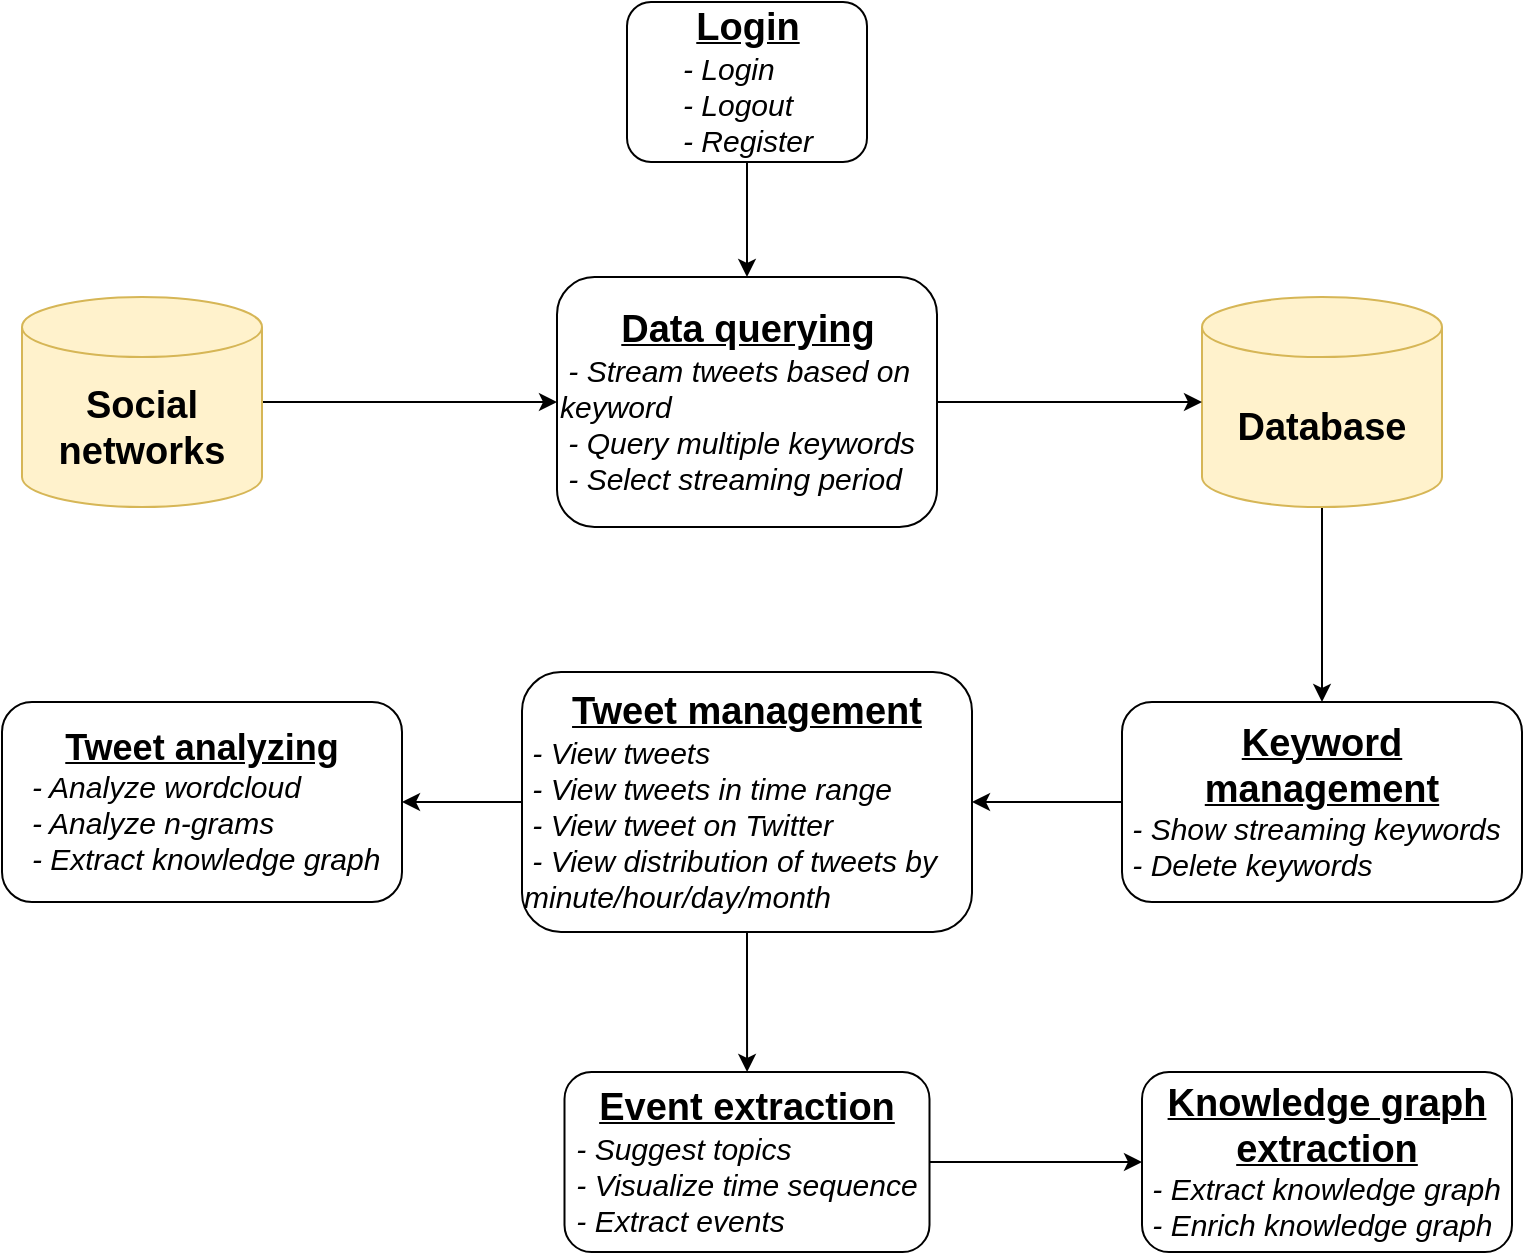 <mxfile version="13.9.8" type="device"><diagram id="mLuOgdfC86GHwHMmwXJD" name="system_architecture"><mxGraphModel dx="786" dy="1534" grid="1" gridSize="10" guides="1" tooltips="1" connect="1" arrows="1" fold="1" page="1" pageScale="1" pageWidth="850" pageHeight="1100" math="0" shadow="0"><root><mxCell id="C7v54B3XZzYP8VV9n65y-0"/><mxCell id="C7v54B3XZzYP8VV9n65y-1" parent="C7v54B3XZzYP8VV9n65y-0"/><mxCell id="R8j-Cwz_3PX4E69XIfiY-5" style="edgeStyle=orthogonalEdgeStyle;rounded=0;orthogonalLoop=1;jettySize=auto;html=1;entryX=0.5;entryY=0;entryDx=0;entryDy=0;fontSize=15;" parent="C7v54B3XZzYP8VV9n65y-1" source="JuMJIosyqJPILgB8pWZU-0" target="R8j-Cwz_3PX4E69XIfiY-1" edge="1"><mxGeometry relative="1" as="geometry"/></mxCell><mxCell id="JuMJIosyqJPILgB8pWZU-0" value="&lt;font style=&quot;font-size: 19px&quot;&gt;&lt;b&gt;&lt;u&gt;Login&lt;/u&gt;&lt;/b&gt;&lt;/font&gt;&lt;br&gt;&lt;div style=&quot;text-align: left&quot;&gt;&lt;span&gt;&lt;i&gt;- Login&lt;/i&gt;&lt;/span&gt;&lt;/div&gt;&lt;div style=&quot;text-align: left&quot;&gt;&lt;span&gt;&lt;i&gt;- Logout&lt;/i&gt;&lt;/span&gt;&lt;/div&gt;&lt;div style=&quot;text-align: left&quot;&gt;&lt;span&gt;&lt;i&gt;- Register&lt;/i&gt;&lt;/span&gt;&lt;/div&gt;" style="rounded=1;whiteSpace=wrap;html=1;glass=0;fontSize=15;align=center;" parent="C7v54B3XZzYP8VV9n65y-1" vertex="1"><mxGeometry x="332.5" y="-20" width="120" height="80" as="geometry"/></mxCell><mxCell id="R8j-Cwz_3PX4E69XIfiY-7" style="edgeStyle=orthogonalEdgeStyle;rounded=0;orthogonalLoop=1;jettySize=auto;html=1;fontSize=15;" parent="C7v54B3XZzYP8VV9n65y-1" source="R8j-Cwz_3PX4E69XIfiY-0" target="R8j-Cwz_3PX4E69XIfiY-6" edge="1"><mxGeometry relative="1" as="geometry"/></mxCell><mxCell id="R8j-Cwz_3PX4E69XIfiY-0" value="&lt;b&gt;Database&lt;/b&gt;" style="shape=cylinder3;whiteSpace=wrap;html=1;boundedLbl=1;backgroundOutline=1;size=15;glass=0;fontSize=19;align=center;fillColor=#fff2cc;strokeColor=#d6b656;" parent="C7v54B3XZzYP8VV9n65y-1" vertex="1"><mxGeometry x="620" y="127.5" width="120" height="105" as="geometry"/></mxCell><mxCell id="R8j-Cwz_3PX4E69XIfiY-4" style="edgeStyle=orthogonalEdgeStyle;rounded=0;orthogonalLoop=1;jettySize=auto;html=1;entryX=0;entryY=0.5;entryDx=0;entryDy=0;entryPerimeter=0;fontSize=15;" parent="C7v54B3XZzYP8VV9n65y-1" source="R8j-Cwz_3PX4E69XIfiY-1" target="R8j-Cwz_3PX4E69XIfiY-0" edge="1"><mxGeometry relative="1" as="geometry"/></mxCell><mxCell id="R8j-Cwz_3PX4E69XIfiY-1" value="&lt;b&gt;&lt;font style=&quot;font-size: 19px&quot;&gt;&lt;u&gt;Data querying&lt;/u&gt;&lt;/font&gt;&lt;/b&gt;&lt;br&gt;&lt;div style=&quot;text-align: left&quot;&gt;&lt;i&gt;&lt;span&gt;&amp;nbsp;- Stream tweets based on keyword&lt;/span&gt;&lt;br&gt;&lt;span&gt;&amp;nbsp;- Query multiple keywords&lt;/span&gt;&lt;br&gt;&lt;span&gt;&amp;nbsp;- Select streaming period&lt;/span&gt;&lt;/i&gt;&lt;br&gt;&lt;/div&gt;" style="rounded=1;whiteSpace=wrap;html=1;glass=0;fontSize=15;align=center;" parent="C7v54B3XZzYP8VV9n65y-1" vertex="1"><mxGeometry x="297.5" y="117.5" width="190" height="125" as="geometry"/></mxCell><mxCell id="R8j-Cwz_3PX4E69XIfiY-3" style="edgeStyle=orthogonalEdgeStyle;rounded=0;orthogonalLoop=1;jettySize=auto;html=1;entryX=0;entryY=0.5;entryDx=0;entryDy=0;fontSize=15;" parent="C7v54B3XZzYP8VV9n65y-1" source="R8j-Cwz_3PX4E69XIfiY-2" target="R8j-Cwz_3PX4E69XIfiY-1" edge="1"><mxGeometry relative="1" as="geometry"/></mxCell><mxCell id="R8j-Cwz_3PX4E69XIfiY-2" value="&lt;b&gt;Social networks&lt;/b&gt;" style="shape=cylinder3;whiteSpace=wrap;html=1;boundedLbl=1;backgroundOutline=1;size=15;glass=0;fontSize=19;align=center;fillColor=#fff2cc;strokeColor=#d6b656;" parent="C7v54B3XZzYP8VV9n65y-1" vertex="1"><mxGeometry x="30" y="127.5" width="120" height="105" as="geometry"/></mxCell><mxCell id="R8j-Cwz_3PX4E69XIfiY-12" style="edgeStyle=orthogonalEdgeStyle;rounded=0;orthogonalLoop=1;jettySize=auto;html=1;fontSize=15;entryX=1;entryY=0.5;entryDx=0;entryDy=0;" parent="C7v54B3XZzYP8VV9n65y-1" source="R8j-Cwz_3PX4E69XIfiY-6" target="R8j-Cwz_3PX4E69XIfiY-8" edge="1"><mxGeometry relative="1" as="geometry"><mxPoint x="430" y="420" as="targetPoint"/></mxGeometry></mxCell><mxCell id="R8j-Cwz_3PX4E69XIfiY-6" value="&lt;u&gt;&lt;b&gt;&lt;font style=&quot;font-size: 19px&quot;&gt;Keyword management&lt;/font&gt;&lt;/b&gt;&lt;br&gt;&lt;/u&gt;&lt;div style=&quot;text-align: left&quot;&gt;&lt;span&gt;&lt;i&gt;&amp;nbsp;- Show streaming keywords&lt;/i&gt;&lt;/span&gt;&lt;/div&gt;&lt;div style=&quot;text-align: left&quot;&gt;&lt;span&gt;&lt;i&gt;&amp;nbsp;- Delete keywords&lt;/i&gt;&lt;/span&gt;&lt;/div&gt;" style="rounded=1;whiteSpace=wrap;html=1;glass=0;fontSize=15;align=center;" parent="C7v54B3XZzYP8VV9n65y-1" vertex="1"><mxGeometry x="580" y="330" width="200" height="100" as="geometry"/></mxCell><mxCell id="R8j-Cwz_3PX4E69XIfiY-13" style="edgeStyle=orthogonalEdgeStyle;rounded=0;orthogonalLoop=1;jettySize=auto;html=1;fontSize=15;" parent="C7v54B3XZzYP8VV9n65y-1" source="R8j-Cwz_3PX4E69XIfiY-8" target="R8j-Cwz_3PX4E69XIfiY-10" edge="1"><mxGeometry relative="1" as="geometry"/></mxCell><mxCell id="R8j-Cwz_3PX4E69XIfiY-14" value="" style="edgeStyle=orthogonalEdgeStyle;rounded=0;orthogonalLoop=1;jettySize=auto;html=1;fontSize=15;" parent="C7v54B3XZzYP8VV9n65y-1" source="R8j-Cwz_3PX4E69XIfiY-8" target="R8j-Cwz_3PX4E69XIfiY-9" edge="1"><mxGeometry relative="1" as="geometry"/></mxCell><mxCell id="R8j-Cwz_3PX4E69XIfiY-8" value="&lt;u&gt;&lt;b&gt;&lt;font style=&quot;font-size: 19px&quot;&gt;Tweet management&lt;/font&gt;&lt;/b&gt;&lt;br&gt;&lt;/u&gt;&lt;div style=&quot;text-align: left&quot;&gt;&lt;span&gt;&lt;i&gt;&amp;nbsp;- View tweets&lt;/i&gt;&lt;/span&gt;&lt;/div&gt;&lt;div style=&quot;text-align: left&quot;&gt;&lt;span&gt;&lt;i&gt;&amp;nbsp;- View tweets in time range&lt;/i&gt;&lt;/span&gt;&lt;/div&gt;&lt;div style=&quot;text-align: left&quot;&gt;&lt;span&gt;&lt;i&gt;&amp;nbsp;- View tweet on Twitter&lt;/i&gt;&lt;/span&gt;&lt;/div&gt;&lt;div style=&quot;text-align: left&quot;&gt;&lt;span&gt;&lt;i&gt;&amp;nbsp;- View distribution of tweets by minute/hour/day/month&lt;/i&gt;&lt;/span&gt;&lt;/div&gt;" style="rounded=1;whiteSpace=wrap;html=1;glass=0;fontSize=15;align=center;" parent="C7v54B3XZzYP8VV9n65y-1" vertex="1"><mxGeometry x="280" y="315" width="225" height="130" as="geometry"/></mxCell><mxCell id="R8j-Cwz_3PX4E69XIfiY-15" style="edgeStyle=orthogonalEdgeStyle;rounded=0;orthogonalLoop=1;jettySize=auto;html=1;entryX=0;entryY=0.5;entryDx=0;entryDy=0;fontSize=15;" parent="C7v54B3XZzYP8VV9n65y-1" source="R8j-Cwz_3PX4E69XIfiY-9" target="R8j-Cwz_3PX4E69XIfiY-11" edge="1"><mxGeometry relative="1" as="geometry"/></mxCell><mxCell id="R8j-Cwz_3PX4E69XIfiY-9" value="&lt;u&gt;&lt;b&gt;&lt;font style=&quot;font-size: 19px&quot;&gt;Event extraction&lt;/font&gt;&lt;/b&gt;&lt;br&gt;&lt;/u&gt;&lt;div style=&quot;text-align: left&quot;&gt;&lt;span&gt;&lt;i&gt;- Suggest topics&lt;/i&gt;&lt;/span&gt;&lt;/div&gt;&lt;div style=&quot;text-align: left&quot;&gt;&lt;span&gt;&lt;i&gt;- Visualize time sequence&lt;/i&gt;&lt;/span&gt;&lt;/div&gt;&lt;div style=&quot;text-align: left&quot;&gt;&lt;span&gt;&lt;i&gt;- Extract events&lt;/i&gt;&lt;/span&gt;&lt;/div&gt;" style="rounded=1;whiteSpace=wrap;html=1;glass=0;fontSize=15;align=center;" parent="C7v54B3XZzYP8VV9n65y-1" vertex="1"><mxGeometry x="301.25" y="515" width="182.5" height="90" as="geometry"/></mxCell><mxCell id="R8j-Cwz_3PX4E69XIfiY-10" value="&lt;b&gt;&lt;font style=&quot;font-size: 18px&quot;&gt;&lt;u&gt;Tweet analyzing&lt;br&gt;&lt;/u&gt;&lt;/font&gt;&lt;/b&gt;&lt;div style=&quot;text-align: left&quot;&gt;&lt;i&gt;&amp;nbsp;- Analyze wordcloud&lt;/i&gt;&lt;/div&gt;&lt;i&gt;&lt;div style=&quot;text-align: left&quot;&gt;&lt;i&gt;&amp;nbsp;- Analyze n-grams&lt;/i&gt;&lt;/div&gt;&lt;div style=&quot;text-align: left&quot;&gt;&lt;i&gt;&amp;nbsp;- Extract knowledge graph&lt;/i&gt;&lt;/div&gt;&lt;/i&gt;" style="rounded=1;whiteSpace=wrap;html=1;glass=0;fontSize=15;align=center;" parent="C7v54B3XZzYP8VV9n65y-1" vertex="1"><mxGeometry x="20" y="330" width="200" height="100" as="geometry"/></mxCell><mxCell id="R8j-Cwz_3PX4E69XIfiY-11" value="&lt;u&gt;&lt;b&gt;&lt;font style=&quot;font-size: 19px&quot;&gt;Knowledge graph extraction&lt;/font&gt;&lt;/b&gt;&lt;br&gt;&lt;/u&gt;&lt;div style=&quot;text-align: left&quot;&gt;&lt;i&gt;&amp;nbsp;- Extract knowledge graph&lt;/i&gt;&lt;/div&gt;&lt;i&gt;&lt;div style=&quot;text-align: left&quot;&gt;&lt;i&gt;&amp;nbsp;- Enrich knowledge graph&lt;/i&gt;&lt;/div&gt;&lt;/i&gt;" style="rounded=1;whiteSpace=wrap;html=1;glass=0;fontSize=15;align=center;" parent="C7v54B3XZzYP8VV9n65y-1" vertex="1"><mxGeometry x="590" y="515" width="185" height="90" as="geometry"/></mxCell></root></mxGraphModel></diagram></mxfile>